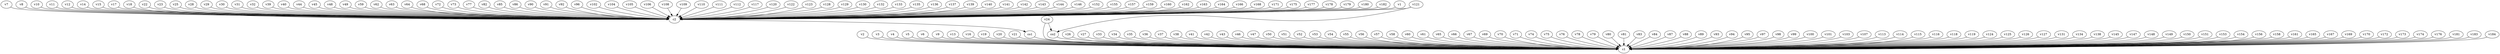 strict digraph  {
c1;
c2;
v1;
v2;
v3;
v4;
v5;
v6;
v7;
v8;
v9;
v10;
v11;
v12;
v13;
v14;
v15;
v16;
v17;
v18;
v19;
v20;
v21;
v22;
v23;
v24;
v25;
v26;
v27;
v28;
v29;
v30;
v31;
v32;
v33;
v34;
v35;
v36;
v37;
v38;
v39;
v40;
v41;
v42;
v43;
v44;
v45;
v46;
v47;
v48;
v49;
v50;
v51;
v52;
v53;
v54;
v55;
v56;
v57;
v58;
v59;
v60;
v61;
v62;
v63;
v64;
v65;
v66;
v67;
v68;
v69;
v70;
v71;
v72;
v73;
v74;
v75;
v76;
v77;
v78;
v79;
v80;
v81;
v82;
v83;
v84;
v85;
v86;
v87;
v88;
v89;
v90;
v91;
v92;
v93;
v94;
v95;
v96;
v97;
v98;
v99;
v100;
v101;
v102;
v103;
v104;
v105;
v106;
v107;
v108;
v109;
v110;
v111;
v112;
v113;
v114;
v115;
v116;
v117;
v118;
v119;
v120;
v121;
v122;
v123;
v124;
v125;
v126;
v127;
v128;
v129;
v130;
v131;
v132;
v133;
v134;
v135;
v136;
v137;
v138;
v139;
v140;
v141;
v142;
v143;
v144;
v145;
v146;
v147;
v148;
v149;
v150;
v151;
v152;
v153;
v154;
v155;
v156;
v157;
v158;
v159;
v160;
v161;
v162;
v163;
v164;
v165;
v166;
v167;
v168;
v169;
v170;
v171;
v172;
v173;
v174;
v175;
v176;
v177;
v178;
v179;
v180;
v181;
v182;
v183;
v184;
co1;
co2;
c2 -> co1  [weight=1];
v1 -> c2  [weight=1];
v2 -> c1  [weight=1];
v3 -> c1  [weight=1];
v4 -> c1  [weight=1];
v5 -> c1  [weight=1];
v6 -> c1  [weight=1];
v7 -> c2  [weight=1];
v8 -> c2  [weight=1];
v9 -> c1  [weight=1];
v10 -> c2  [weight=1];
v11 -> c2  [weight=1];
v12 -> c2  [weight=1];
v13 -> c1  [weight=1];
v14 -> c2  [weight=1];
v15 -> c2  [weight=1];
v16 -> c1  [weight=1];
v17 -> c2  [weight=1];
v18 -> c2  [weight=1];
v19 -> c1  [weight=1];
v20 -> c1  [weight=1];
v21 -> c1  [weight=1];
v22 -> c2  [weight=1];
v23 -> c2  [weight=1];
v24 -> c1  [weight=1];
v24 -> co2  [weight=1];
v25 -> c2  [weight=1];
v26 -> c1  [weight=1];
v27 -> c1  [weight=1];
v28 -> c2  [weight=1];
v29 -> c2  [weight=1];
v30 -> c2  [weight=1];
v31 -> c2  [weight=1];
v32 -> c2  [weight=1];
v33 -> c1  [weight=1];
v34 -> c1  [weight=1];
v35 -> c1  [weight=1];
v36 -> c1  [weight=1];
v37 -> c1  [weight=1];
v38 -> c1  [weight=1];
v39 -> c2  [weight=1];
v40 -> c2  [weight=1];
v41 -> c1  [weight=1];
v42 -> c1  [weight=1];
v43 -> c1  [weight=1];
v44 -> c2  [weight=1];
v45 -> c2  [weight=1];
v46 -> c1  [weight=1];
v47 -> c1  [weight=1];
v48 -> c2  [weight=1];
v49 -> c2  [weight=1];
v50 -> c1  [weight=1];
v51 -> c1  [weight=1];
v52 -> c1  [weight=1];
v53 -> c1  [weight=1];
v54 -> c1  [weight=1];
v55 -> c1  [weight=1];
v56 -> c1  [weight=1];
v57 -> c1  [weight=1];
v58 -> c1  [weight=1];
v59 -> c2  [weight=1];
v60 -> c1  [weight=1];
v61 -> c1  [weight=1];
v62 -> c2  [weight=1];
v63 -> c2  [weight=1];
v64 -> c2  [weight=1];
v65 -> c1  [weight=1];
v66 -> c1  [weight=1];
v67 -> c1  [weight=1];
v68 -> c2  [weight=1];
v69 -> c1  [weight=1];
v70 -> c1  [weight=1];
v71 -> c1  [weight=1];
v72 -> c2  [weight=1];
v73 -> c2  [weight=1];
v74 -> c1  [weight=1];
v75 -> c1  [weight=1];
v76 -> c1  [weight=1];
v77 -> c2  [weight=1];
v78 -> c1  [weight=1];
v79 -> c1  [weight=1];
v80 -> c1  [weight=1];
v81 -> c1  [weight=1];
v82 -> c2  [weight=1];
v83 -> c1  [weight=1];
v84 -> c1  [weight=1];
v85 -> c2  [weight=1];
v86 -> c2  [weight=1];
v87 -> c1  [weight=1];
v88 -> c1  [weight=1];
v89 -> c1  [weight=1];
v90 -> c2  [weight=1];
v91 -> c2  [weight=1];
v92 -> c2  [weight=1];
v93 -> c1  [weight=1];
v94 -> c1  [weight=1];
v95 -> c1  [weight=1];
v96 -> c2  [weight=1];
v97 -> c1  [weight=1];
v98 -> c1  [weight=1];
v99 -> c1  [weight=1];
v100 -> c1  [weight=1];
v101 -> c1  [weight=1];
v102 -> c2  [weight=1];
v103 -> c1  [weight=1];
v104 -> c2  [weight=1];
v105 -> c2  [weight=1];
v106 -> c2  [weight=1];
v107 -> c1  [weight=1];
v108 -> c2  [weight=1];
v109 -> c2  [weight=1];
v110 -> c2  [weight=1];
v111 -> c2  [weight=1];
v112 -> c2  [weight=1];
v113 -> c1  [weight=1];
v114 -> c1  [weight=1];
v115 -> c1  [weight=1];
v116 -> c1  [weight=1];
v117 -> c2  [weight=1];
v118 -> c1  [weight=1];
v119 -> c1  [weight=1];
v120 -> c2  [weight=1];
v121 -> c2  [weight=1];
v121 -> co2  [weight=1];
v122 -> c2  [weight=1];
v123 -> c2  [weight=1];
v124 -> c1  [weight=1];
v125 -> c1  [weight=1];
v126 -> c1  [weight=1];
v127 -> c1  [weight=1];
v128 -> c2  [weight=1];
v129 -> c2  [weight=1];
v130 -> c2  [weight=1];
v131 -> c1  [weight=1];
v132 -> c2  [weight=1];
v133 -> c2  [weight=1];
v134 -> c1  [weight=1];
v135 -> c2  [weight=1];
v136 -> c2  [weight=1];
v137 -> c2  [weight=1];
v138 -> c1  [weight=1];
v139 -> c2  [weight=1];
v140 -> c2  [weight=1];
v141 -> c2  [weight=1];
v142 -> c2  [weight=1];
v143 -> c2  [weight=1];
v144 -> c2  [weight=1];
v145 -> c1  [weight=1];
v146 -> c2  [weight=1];
v147 -> c1  [weight=1];
v148 -> c1  [weight=1];
v149 -> c1  [weight=1];
v150 -> c1  [weight=1];
v151 -> c1  [weight=1];
v152 -> c2  [weight=1];
v153 -> c1  [weight=1];
v154 -> c1  [weight=1];
v155 -> c2  [weight=1];
v156 -> c1  [weight=1];
v157 -> c2  [weight=1];
v158 -> c1  [weight=1];
v159 -> c2  [weight=1];
v160 -> c2  [weight=1];
v161 -> c1  [weight=1];
v162 -> c2  [weight=1];
v163 -> c2  [weight=1];
v164 -> c2  [weight=1];
v165 -> c1  [weight=1];
v166 -> c2  [weight=1];
v167 -> c1  [weight=1];
v168 -> c2  [weight=1];
v169 -> c1  [weight=1];
v170 -> c1  [weight=1];
v171 -> c2  [weight=1];
v172 -> c1  [weight=1];
v173 -> c1  [weight=1];
v174 -> c1  [weight=1];
v175 -> c2  [weight=1];
v176 -> c1  [weight=1];
v177 -> c2  [weight=1];
v178 -> c2  [weight=1];
v179 -> c2  [weight=1];
v180 -> c2  [weight=1];
v181 -> c1  [weight=1];
v182 -> c2  [weight=1];
v183 -> c1  [weight=1];
v184 -> c1  [weight=1];
co1 -> c1  [weight=1];
co2 -> c1  [weight=1];
}
